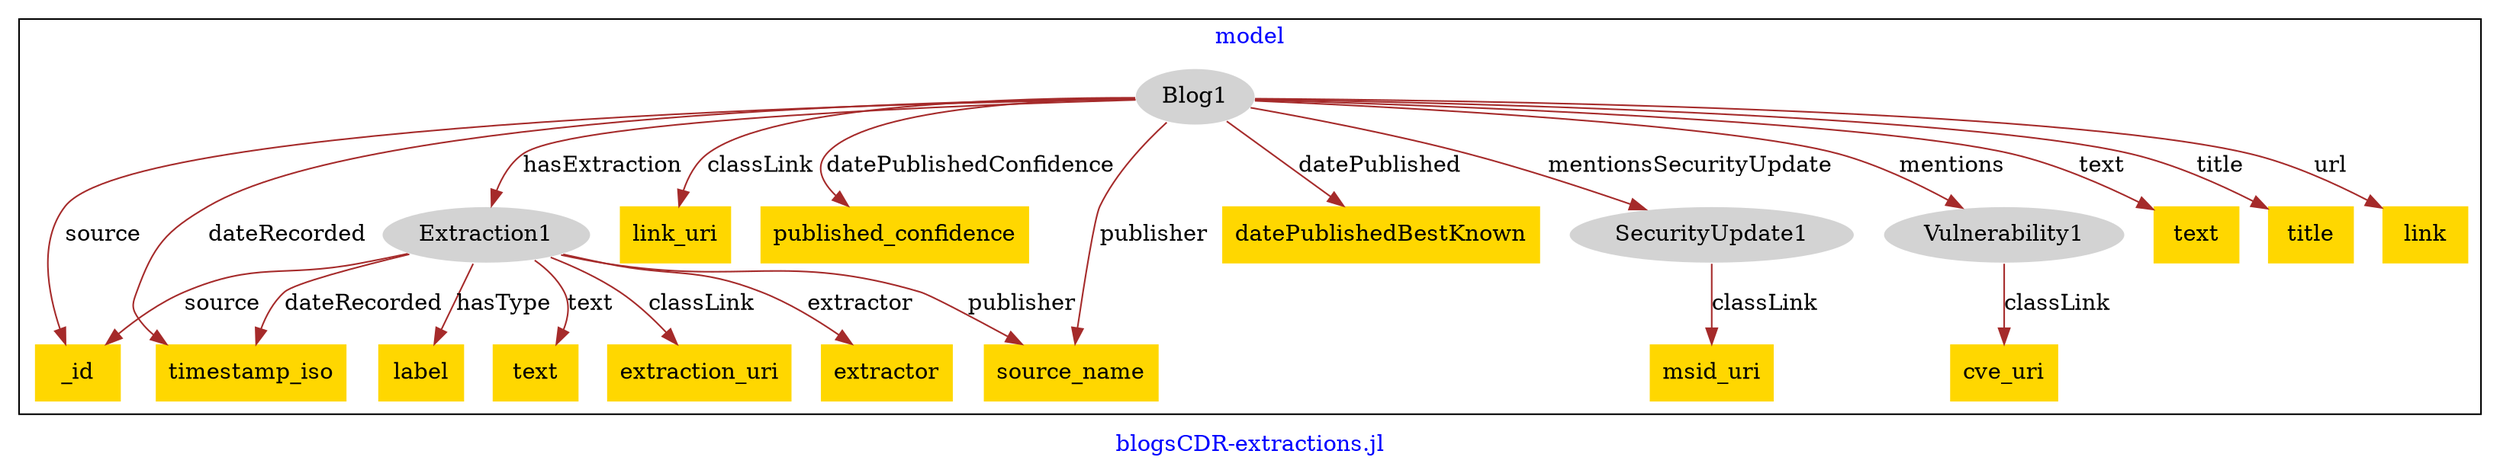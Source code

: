 digraph n0 {
fontcolor="blue"
remincross="true"
label="blogsCDR-extractions.jl"
subgraph cluster {
label="model"
n2[style="filled",color="white",fillcolor="lightgray",label="Extraction1"];
n3[shape="plaintext",style="filled",fillcolor="gold",label="extraction_uri"];
n4[shape="plaintext",style="filled",fillcolor="gold",label="extractor"];
n5[shape="plaintext",style="filled",fillcolor="gold",label="label"];
n6[shape="plaintext",style="filled",fillcolor="gold",label="text"];
n7[style="filled",color="white",fillcolor="lightgray",label="SecurityUpdate1"];
n8[shape="plaintext",style="filled",fillcolor="gold",label="msid_uri"];
n9[style="filled",color="white",fillcolor="lightgray",label="Vulnerability1"];
n10[shape="plaintext",style="filled",fillcolor="gold",label="cve_uri"];
n11[style="filled",color="white",fillcolor="lightgray",label="Blog1"];
n12[shape="plaintext",style="filled",fillcolor="gold",label="link_uri"];
n13[shape="plaintext",style="filled",fillcolor="gold",label="published_confidence"];
n14[shape="plaintext",style="filled",fillcolor="gold",label="timestamp_iso"];
n15[shape="plaintext",style="filled",fillcolor="gold",label="datePublishedBestKnown"];
n16[shape="plaintext",style="filled",fillcolor="gold",label="source_name"];
n17[shape="plaintext",style="filled",fillcolor="gold",label="_id"];
n18[shape="plaintext",style="filled",fillcolor="gold",label="text"];
n19[shape="plaintext",style="filled",fillcolor="gold",label="title"];
n20[shape="plaintext",style="filled",fillcolor="gold",label="link"];
}
n2 -> n3[color="brown",fontcolor="black",label="classLink"]
n2 -> n4[color="brown",fontcolor="black",label="extractor"]
n2 -> n5[color="brown",fontcolor="black",label="hasType"]
n2 -> n6[color="brown",fontcolor="black",label="text"]
n7 -> n8[color="brown",fontcolor="black",label="classLink"]
n9 -> n10[color="brown",fontcolor="black",label="classLink"]
n11 -> n12[color="brown",fontcolor="black",label="classLink"]
n11 -> n13[color="brown",fontcolor="black",label="datePublishedConfidence"]
n11 -> n14[color="brown",fontcolor="black",label="dateRecorded"]
n11 -> n2[color="brown",fontcolor="black",label="hasExtraction"]
n11 -> n7[color="brown",fontcolor="black",label="mentionsSecurityUpdate"]
n11 -> n15[color="brown",fontcolor="black",label="datePublished"]
n11 -> n9[color="brown",fontcolor="black",label="mentions"]
n11 -> n16[color="brown",fontcolor="black",label="publisher"]
n11 -> n17[color="brown",fontcolor="black",label="source"]
n11 -> n18[color="brown",fontcolor="black",label="text"]
n11 -> n19[color="brown",fontcolor="black",label="title"]
n11 -> n20[color="brown",fontcolor="black",label="url"]
n2 -> n14[color="brown",fontcolor="black",label="dateRecorded"]
n2 -> n16[color="brown",fontcolor="black",label="publisher"]
n2 -> n17[color="brown",fontcolor="black",label="source"]
}
